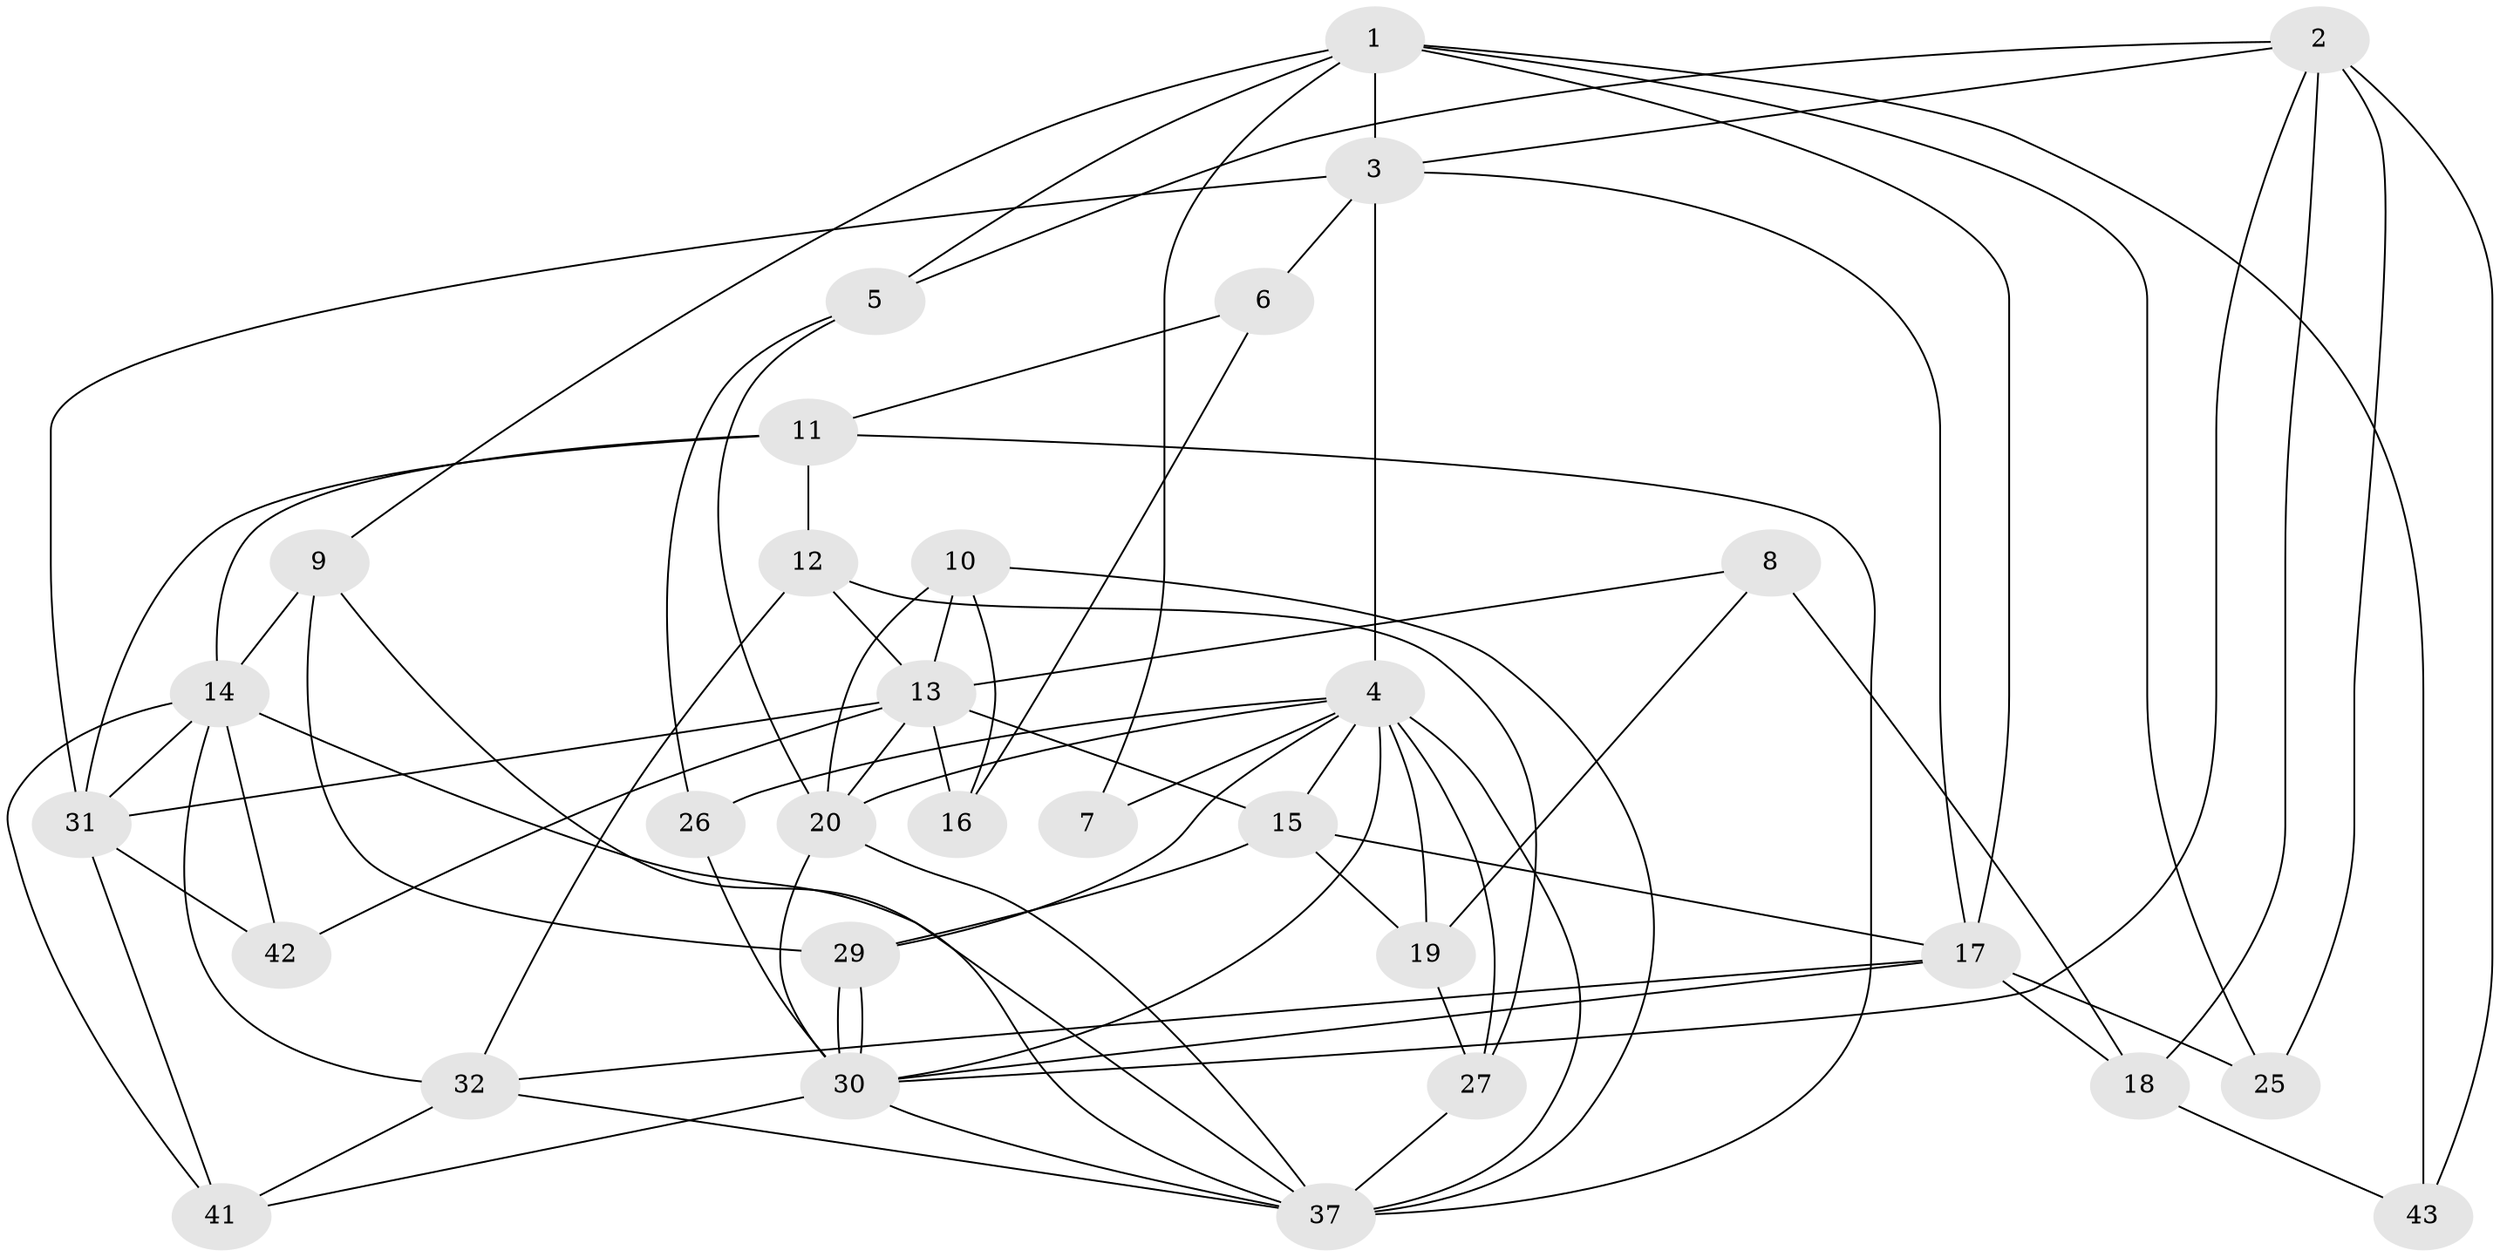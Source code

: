 // original degree distribution, {3: 0.3137254901960784, 5: 0.17647058823529413, 4: 0.17647058823529413, 2: 0.1568627450980392, 6: 0.11764705882352941, 8: 0.0392156862745098, 7: 0.0196078431372549}
// Generated by graph-tools (version 1.1) at 2025/41/03/06/25 10:41:52]
// undirected, 31 vertices, 78 edges
graph export_dot {
graph [start="1"]
  node [color=gray90,style=filled];
  1 [super="+51"];
  2 [super="+46"];
  3 [super="+24"];
  4 [super="+33"];
  5;
  6 [super="+28"];
  7;
  8;
  9 [super="+39"];
  10 [super="+22"];
  11 [super="+40"];
  12 [super="+47"];
  13 [super="+50"];
  14 [super="+36"];
  15 [super="+23"];
  16;
  17 [super="+48"];
  18 [super="+21"];
  19 [super="+45"];
  20 [super="+34"];
  25;
  26 [super="+49"];
  27;
  29;
  30 [super="+35"];
  31 [super="+38"];
  32;
  37 [super="+44"];
  41;
  42;
  43;
  1 -- 5;
  1 -- 3;
  1 -- 7;
  1 -- 25;
  1 -- 43;
  1 -- 17;
  1 -- 9;
  2 -- 30;
  2 -- 5;
  2 -- 43;
  2 -- 25;
  2 -- 18;
  2 -- 3;
  3 -- 17;
  3 -- 4;
  3 -- 6;
  3 -- 31;
  4 -- 29;
  4 -- 7;
  4 -- 15;
  4 -- 37;
  4 -- 19 [weight=2];
  4 -- 20;
  4 -- 27;
  4 -- 30;
  4 -- 26;
  5 -- 26;
  5 -- 20;
  6 -- 11;
  6 -- 16;
  8 -- 19;
  8 -- 13;
  8 -- 18;
  9 -- 29;
  9 -- 37;
  9 -- 14;
  10 -- 37;
  10 -- 16;
  10 -- 20;
  10 -- 13;
  11 -- 14 [weight=2];
  11 -- 31;
  11 -- 37;
  11 -- 12;
  12 -- 27;
  12 -- 32;
  12 -- 13;
  13 -- 31;
  13 -- 15 [weight=2];
  13 -- 42;
  13 -- 16;
  13 -- 20;
  14 -- 32 [weight=2];
  14 -- 42;
  14 -- 37;
  14 -- 41;
  14 -- 31;
  15 -- 19;
  15 -- 29;
  15 -- 17;
  17 -- 30;
  17 -- 18;
  17 -- 32;
  17 -- 25;
  18 -- 43;
  19 -- 27;
  20 -- 37;
  20 -- 30;
  26 -- 30;
  27 -- 37;
  29 -- 30;
  29 -- 30;
  30 -- 41;
  30 -- 37;
  31 -- 42;
  31 -- 41;
  32 -- 37;
  32 -- 41;
}
